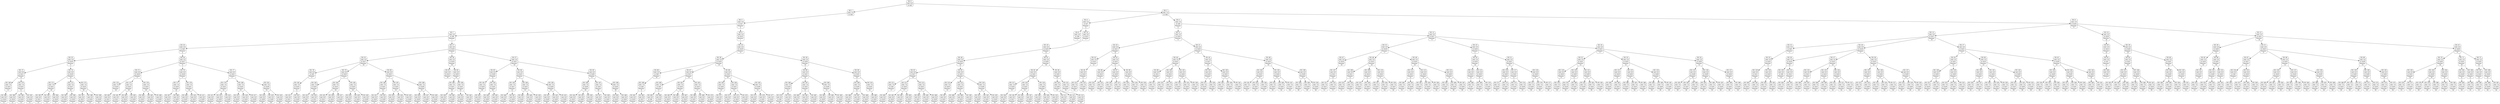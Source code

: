 digraph g {
node [shape = Mrecord];
nodo0[label="{EO: 0|cost: 0.0|A: null}"]
nodo1[label="{EO: 1|cost: 1.0|A: Go6}"]
nodo3[label="{EO: 3|cost: 2.0|A: Go7|Posicion:\n6}"]
nodo7[label="{EO: 7|cost: 3.0|A: Go8|Posicion:\n7}"]
nodo16[label="{EO: 16|cost: 4.0|A: Go9|Posicion:\n8}"]
nodo33[label="{EO: 33|cost: 5.0|A: Go10|Posicion:\n9}"]
nodo73[label="{EO: 73|cost: 6.0|A: Go11|Posicion:\n10}"]
nodo169[label="{EO: 169|cost: 7.0|A: Go12|Posicion:\n11}"]
nodo388[label="{EO: 388|cost: 8.0|A: Go14|Posicion:\n12}"]

nodo169 -> nodo388;

nodo73 -> nodo169;
nodo170[label="{EO: 170|cost: 7.0|A: Go15|Posicion:\n11}"]
nodo389[label="{EO: 389|cost: 8.0|A: Go14|Posicion:\n15}"]

nodo170 -> nodo389;
nodo390[label="{EO: 390|cost: 8.0|A: Go16|Posicion:\n15}"]

nodo170 -> nodo390;
nodo391[label="{EO: 391|cost: 8.0|A: Go24|Posicion:\n15}"]

nodo170 -> nodo391;

nodo73 -> nodo170;

nodo33 -> nodo73;
nodo74[label="{EO: 74|cost: 6.0|A: Go16|Posicion:\n10}"]
nodo171[label="{EO: 171|cost: 7.0|A: Go15|Posicion:\n16}"]
nodo392[label="{EO: 392|cost: 8.0|A: Go11|Posicion:\n15}"]

nodo171 -> nodo392;
nodo393[label="{EO: 393|cost: 8.0|A: Go14|Posicion:\n15}"]

nodo171 -> nodo393;
nodo394[label="{EO: 394|cost: 8.0|A: Go24|Posicion:\n15}"]

nodo171 -> nodo394;

nodo74 -> nodo171;
nodo172[label="{EO: 172|cost: 7.0|A: Go17|Posicion:\n16}"]
nodo395[label="{EO: 395|cost: 8.0|A: Go18|Posicion:\n17}"]

nodo172 -> nodo395;
nodo396[label="{EO: 396|cost: 8.0|A: Go22|Posicion:\n17}"]

nodo172 -> nodo396;

nodo74 -> nodo172;
nodo173[label="{EO: 173|cost: 7.0|A: Go23|Posicion:\n16}"]
nodo397[label="{EO: 397|cost: 8.0|A: Go22|Posicion:\n23}"]

nodo173 -> nodo397;
nodo398[label="{EO: 398|cost: 8.0|A: Go24|Posicion:\n23}"]

nodo173 -> nodo398;
nodo399[label="{EO: 399|cost: 8.0|A: Go28|Posicion:\n23}"]

nodo173 -> nodo399;

nodo74 -> nodo173;

nodo33 -> nodo74;

nodo16 -> nodo33;
nodo34[label="{EO: 34|cost: 5.0|A: Go17|Posicion:\n9}"]
nodo75[label="{EO: 75|cost: 6.0|A: Go16|Posicion:\n17}"]
nodo174[label="{EO: 174|cost: 7.0|A: Go10|Posicion:\n16}"]
nodo400[label="{EO: 400|cost: 8.0|A: Go11|Posicion:\n10}"]

nodo174 -> nodo400;

nodo75 -> nodo174;
nodo175[label="{EO: 175|cost: 7.0|A: Go15|Posicion:\n16}"]
nodo401[label="{EO: 401|cost: 8.0|A: Go11|Posicion:\n15}"]

nodo175 -> nodo401;
nodo402[label="{EO: 402|cost: 8.0|A: Go14|Posicion:\n15}"]

nodo175 -> nodo402;
nodo403[label="{EO: 403|cost: 8.0|A: Go24|Posicion:\n15}"]

nodo175 -> nodo403;

nodo75 -> nodo175;
nodo176[label="{EO: 176|cost: 7.0|A: Go23|Posicion:\n16}"]
nodo404[label="{EO: 404|cost: 8.0|A: Go22|Posicion:\n23}"]

nodo176 -> nodo404;
nodo405[label="{EO: 405|cost: 8.0|A: Go24|Posicion:\n23}"]

nodo176 -> nodo405;
nodo406[label="{EO: 406|cost: 8.0|A: Go28|Posicion:\n23}"]

nodo176 -> nodo406;

nodo75 -> nodo176;

nodo34 -> nodo75;
nodo76[label="{EO: 76|cost: 6.0|A: Go18|Posicion:\n17}"]
nodo177[label="{EO: 177|cost: 7.0|A: Go19|Posicion:\n18}"]
nodo407[label="{EO: 407|cost: 8.0|A: Go13|Posicion:\n19}"]

nodo177 -> nodo407;
nodo408[label="{EO: 408|cost: 8.0|A: Go20|Posicion:\n19}"]

nodo177 -> nodo408;

nodo76 -> nodo177;
nodo178[label="{EO: 178|cost: 7.0|A: Go21|Posicion:\n18}"]
nodo409[label="{EO: 409|cost: 8.0|A: Go20|Posicion:\n21}"]

nodo178 -> nodo409;
nodo410[label="{EO: 410|cost: 8.0|A: Go22|Posicion:\n21}"]

nodo178 -> nodo410;
nodo411[label="{EO: 411|cost: 8.0|A: Go30|Posicion:\n21}"]

nodo178 -> nodo411;

nodo76 -> nodo178;

nodo34 -> nodo76;
nodo77[label="{EO: 77|cost: 6.0|A: Go22|Posicion:\n17}"]
nodo179[label="{EO: 179|cost: 7.0|A: Go21|Posicion:\n22}"]
nodo412[label="{EO: 412|cost: 8.0|A: Go18|Posicion:\n21}"]

nodo179 -> nodo412;
nodo413[label="{EO: 413|cost: 8.0|A: Go20|Posicion:\n21}"]

nodo179 -> nodo413;
nodo414[label="{EO: 414|cost: 8.0|A: Go30|Posicion:\n21}"]

nodo179 -> nodo414;

nodo77 -> nodo179;
nodo180[label="{EO: 180|cost: 7.0|A: Go23|Posicion:\n22}"]
nodo415[label="{EO: 415|cost: 8.0|A: Go16|Posicion:\n23}"]

nodo180 -> nodo415;
nodo416[label="{EO: 416|cost: 8.0|A: Go24|Posicion:\n23}"]

nodo180 -> nodo416;
nodo417[label="{EO: 417|cost: 8.0|A: Go28|Posicion:\n23}"]

nodo180 -> nodo417;

nodo77 -> nodo180;
nodo181[label="{EO: 181|cost: 7.0|A: Go29|Posicion:\n22}"]
nodo418[label="{EO: 418|cost: 8.0|A: Go28|Posicion:\n29}"]

nodo181 -> nodo418;
nodo419[label="{EO: 419|cost: 8.0|A: Go30|Posicion:\n29}"]

nodo181 -> nodo419;
nodo420[label="{EO: 420|cost: 8.0|A: Go34|Posicion:\n29}"]

nodo181 -> nodo420;

nodo77 -> nodo181;

nodo34 -> nodo77;

nodo16 -> nodo34;

nodo7 -> nodo16;
nodo17[label="{EO: 17|cost: 4.0|A: Go18|Posicion:\n8}"]
nodo35[label="{EO: 35|cost: 5.0|A: Go17|Posicion:\n18}"]
nodo78[label="{EO: 78|cost: 6.0|A: Go9|Posicion:\n17}"]
nodo182[label="{EO: 182|cost: 7.0|A: Go10|Posicion:\n9}"]
nodo421[label="{EO: 421|cost: 8.0|A: Go11|Posicion:\n10}"]

nodo182 -> nodo421;
nodo422[label="{EO: 422|cost: 8.0|A: Go16|Posicion:\n10}"]

nodo182 -> nodo422;

nodo78 -> nodo182;

nodo35 -> nodo78;
nodo79[label="{EO: 79|cost: 6.0|A: Go16|Posicion:\n17}"]
nodo183[label="{EO: 183|cost: 7.0|A: Go10|Posicion:\n16}"]
nodo423[label="{EO: 423|cost: 8.0|A: Go9|Posicion:\n10}"]

nodo183 -> nodo423;
nodo424[label="{EO: 424|cost: 8.0|A: Go11|Posicion:\n10}"]

nodo183 -> nodo424;

nodo79 -> nodo183;
nodo184[label="{EO: 184|cost: 7.0|A: Go15|Posicion:\n16}"]
nodo425[label="{EO: 425|cost: 8.0|A: Go11|Posicion:\n15}"]

nodo184 -> nodo425;
nodo426[label="{EO: 426|cost: 8.0|A: Go14|Posicion:\n15}"]

nodo184 -> nodo426;
nodo427[label="{EO: 427|cost: 8.0|A: Go24|Posicion:\n15}"]

nodo184 -> nodo427;

nodo79 -> nodo184;
nodo185[label="{EO: 185|cost: 7.0|A: Go23|Posicion:\n16}"]
nodo428[label="{EO: 428|cost: 8.0|A: Go22|Posicion:\n23}"]

nodo185 -> nodo428;
nodo429[label="{EO: 429|cost: 8.0|A: Go24|Posicion:\n23}"]

nodo185 -> nodo429;
nodo430[label="{EO: 430|cost: 8.0|A: Go28|Posicion:\n23}"]

nodo185 -> nodo430;

nodo79 -> nodo185;

nodo35 -> nodo79;
nodo80[label="{EO: 80|cost: 6.0|A: Go22|Posicion:\n17}"]
nodo186[label="{EO: 186|cost: 7.0|A: Go21|Posicion:\n22}"]
nodo431[label="{EO: 431|cost: 8.0|A: Go20|Posicion:\n21}"]

nodo186 -> nodo431;
nodo432[label="{EO: 432|cost: 8.0|A: Go30|Posicion:\n21}"]

nodo186 -> nodo432;

nodo80 -> nodo186;
nodo187[label="{EO: 187|cost: 7.0|A: Go23|Posicion:\n22}"]
nodo433[label="{EO: 433|cost: 8.0|A: Go16|Posicion:\n23}"]

nodo187 -> nodo433;
nodo434[label="{EO: 434|cost: 8.0|A: Go24|Posicion:\n23}"]

nodo187 -> nodo434;
nodo435[label="{EO: 435|cost: 8.0|A: Go28|Posicion:\n23}"]

nodo187 -> nodo435;

nodo80 -> nodo187;
nodo188[label="{EO: 188|cost: 7.0|A: Go29|Posicion:\n22}"]
nodo436[label="{EO: 436|cost: 8.0|A: Go28|Posicion:\n29}"]

nodo188 -> nodo436;
nodo437[label="{EO: 437|cost: 8.0|A: Go30|Posicion:\n29}"]

nodo188 -> nodo437;
nodo438[label="{EO: 438|cost: 8.0|A: Go34|Posicion:\n29}"]

nodo188 -> nodo438;

nodo80 -> nodo188;

nodo35 -> nodo80;

nodo17 -> nodo35;
nodo36[label="{EO: 36|cost: 5.0|A: Go19|Posicion:\n18}"]
nodo81[label="{EO: 81|cost: 6.0|A: Go13|Posicion:\n19}"]

nodo36 -> nodo81;
nodo82[label="{EO: 82|cost: 6.0|A: Go20|Posicion:\n19}"]
nodo189[label="{EO: 189|cost: 7.0|A: Go21|Posicion:\n20}"]
nodo439[label="{EO: 439|cost: 8.0|A: Go22|Posicion:\n21}"]

nodo189 -> nodo439;
nodo440[label="{EO: 440|cost: 8.0|A: Go30|Posicion:\n21}"]

nodo189 -> nodo440;

nodo82 -> nodo189;
nodo190[label="{EO: 190|cost: 7.0|A: Go31|Posicion:\n20}"]
nodo441[label="{EO: 441|cost: 8.0|A: Go30|Posicion:\n31}"]

nodo190 -> nodo441;
nodo442[label="{EO: 442|cost: 8.0|A: Go32|Posicion:\n31}"]

nodo190 -> nodo442;

nodo82 -> nodo190;

nodo36 -> nodo82;

nodo17 -> nodo36;
nodo37[label="{EO: 37|cost: 5.0|A: Go21|Posicion:\n18}"]
nodo83[label="{EO: 83|cost: 6.0|A: Go20|Posicion:\n21}"]
nodo191[label="{EO: 191|cost: 7.0|A: Go19|Posicion:\n20}"]
nodo443[label="{EO: 443|cost: 8.0|A: Go13|Posicion:\n19}"]

nodo191 -> nodo443;

nodo83 -> nodo191;
nodo192[label="{EO: 192|cost: 7.0|A: Go31|Posicion:\n20}"]
nodo444[label="{EO: 444|cost: 8.0|A: Go30|Posicion:\n31}"]

nodo192 -> nodo444;
nodo445[label="{EO: 445|cost: 8.0|A: Go32|Posicion:\n31}"]

nodo192 -> nodo445;

nodo83 -> nodo192;

nodo37 -> nodo83;
nodo84[label="{EO: 84|cost: 6.0|A: Go22|Posicion:\n21}"]
nodo193[label="{EO: 193|cost: 7.0|A: Go17|Posicion:\n22}"]
nodo446[label="{EO: 446|cost: 8.0|A: Go9|Posicion:\n17}"]

nodo193 -> nodo446;
nodo447[label="{EO: 447|cost: 8.0|A: Go16|Posicion:\n17}"]

nodo193 -> nodo447;

nodo84 -> nodo193;
nodo194[label="{EO: 194|cost: 7.0|A: Go23|Posicion:\n22}"]
nodo448[label="{EO: 448|cost: 8.0|A: Go16|Posicion:\n23}"]

nodo194 -> nodo448;
nodo449[label="{EO: 449|cost: 8.0|A: Go24|Posicion:\n23}"]

nodo194 -> nodo449;
nodo450[label="{EO: 450|cost: 8.0|A: Go28|Posicion:\n23}"]

nodo194 -> nodo450;

nodo84 -> nodo194;
nodo195[label="{EO: 195|cost: 7.0|A: Go29|Posicion:\n22}"]
nodo451[label="{EO: 451|cost: 8.0|A: Go28|Posicion:\n29}"]

nodo195 -> nodo451;
nodo452[label="{EO: 452|cost: 8.0|A: Go30|Posicion:\n29}"]

nodo195 -> nodo452;
nodo453[label="{EO: 453|cost: 8.0|A: Go34|Posicion:\n29}"]

nodo195 -> nodo453;

nodo84 -> nodo195;

nodo37 -> nodo84;
nodo85[label="{EO: 85|cost: 6.0|A: Go30|Posicion:\n21}"]
nodo196[label="{EO: 196|cost: 7.0|A: Go29|Posicion:\n30}"]
nodo454[label="{EO: 454|cost: 8.0|A: Go22|Posicion:\n29}"]

nodo196 -> nodo454;
nodo455[label="{EO: 455|cost: 8.0|A: Go28|Posicion:\n29}"]

nodo196 -> nodo455;
nodo456[label="{EO: 456|cost: 8.0|A: Go34|Posicion:\n29}"]

nodo196 -> nodo456;

nodo85 -> nodo196;
nodo197[label="{EO: 197|cost: 7.0|A: Go31|Posicion:\n30}"]
nodo457[label="{EO: 457|cost: 8.0|A: Go20|Posicion:\n31}"]

nodo197 -> nodo457;
nodo458[label="{EO: 458|cost: 8.0|A: Go32|Posicion:\n31}"]

nodo197 -> nodo458;

nodo85 -> nodo197;
nodo198[label="{EO: 198|cost: 7.0|A: Go33|Posicion:\n30}"]
nodo459[label="{EO: 459|cost: 8.0|A: Go32|Posicion:\n33}"]

nodo198 -> nodo459;
nodo460[label="{EO: 460|cost: 8.0|A: Go34|Posicion:\n33}"]

nodo198 -> nodo460;

nodo85 -> nodo198;

nodo37 -> nodo85;

nodo17 -> nodo37;

nodo7 -> nodo17;

nodo3 -> nodo7;
nodo8[label="{EO: 8|cost: 3.0|A: Go13|Posicion:\n7}"]
nodo18[label="{EO: 18|cost: 4.0|A: Go19|Posicion:\n13}"]
nodo38[label="{EO: 38|cost: 5.0|A: Go18|Posicion:\n19}"]
nodo86[label="{EO: 86|cost: 6.0|A: Go8|Posicion:\n18}"]
nodo199[label="{EO: 199|cost: 7.0|A: Go9|Posicion:\n8}"]
nodo461[label="{EO: 461|cost: 8.0|A: Go10|Posicion:\n9}"]

nodo199 -> nodo461;
nodo462[label="{EO: 462|cost: 8.0|A: Go17|Posicion:\n9}"]

nodo199 -> nodo462;

nodo86 -> nodo199;

nodo38 -> nodo86;
nodo87[label="{EO: 87|cost: 6.0|A: Go17|Posicion:\n18}"]
nodo200[label="{EO: 200|cost: 7.0|A: Go9|Posicion:\n17}"]
nodo463[label="{EO: 463|cost: 8.0|A: Go8|Posicion:\n9}"]

nodo200 -> nodo463;
nodo464[label="{EO: 464|cost: 8.0|A: Go10|Posicion:\n9}"]

nodo200 -> nodo464;

nodo87 -> nodo200;
nodo201[label="{EO: 201|cost: 7.0|A: Go16|Posicion:\n17}"]
nodo465[label="{EO: 465|cost: 8.0|A: Go10|Posicion:\n16}"]

nodo201 -> nodo465;
nodo466[label="{EO: 466|cost: 8.0|A: Go15|Posicion:\n16}"]

nodo201 -> nodo466;
nodo467[label="{EO: 467|cost: 8.0|A: Go23|Posicion:\n16}"]

nodo201 -> nodo467;

nodo87 -> nodo201;
nodo202[label="{EO: 202|cost: 7.0|A: Go22|Posicion:\n17}"]
nodo468[label="{EO: 468|cost: 8.0|A: Go21|Posicion:\n22}"]

nodo202 -> nodo468;
nodo469[label="{EO: 469|cost: 8.0|A: Go23|Posicion:\n22}"]

nodo202 -> nodo469;
nodo470[label="{EO: 470|cost: 8.0|A: Go29|Posicion:\n22}"]

nodo202 -> nodo470;

nodo87 -> nodo202;

nodo38 -> nodo87;
nodo88[label="{EO: 88|cost: 6.0|A: Go21|Posicion:\n18}"]
nodo203[label="{EO: 203|cost: 7.0|A: Go20|Posicion:\n21}"]
nodo471[label="{EO: 471|cost: 8.0|A: Go31|Posicion:\n20}"]

nodo203 -> nodo471;

nodo88 -> nodo203;
nodo204[label="{EO: 204|cost: 7.0|A: Go22|Posicion:\n21}"]
nodo472[label="{EO: 472|cost: 8.0|A: Go17|Posicion:\n22}"]

nodo204 -> nodo472;
nodo473[label="{EO: 473|cost: 8.0|A: Go23|Posicion:\n22}"]

nodo204 -> nodo473;
nodo474[label="{EO: 474|cost: 8.0|A: Go29|Posicion:\n22}"]

nodo204 -> nodo474;

nodo88 -> nodo204;
nodo205[label="{EO: 205|cost: 7.0|A: Go30|Posicion:\n21}"]
nodo475[label="{EO: 475|cost: 8.0|A: Go29|Posicion:\n30}"]

nodo205 -> nodo475;
nodo476[label="{EO: 476|cost: 8.0|A: Go31|Posicion:\n30}"]

nodo205 -> nodo476;
nodo477[label="{EO: 477|cost: 8.0|A: Go33|Posicion:\n30}"]

nodo205 -> nodo477;

nodo88 -> nodo205;

nodo38 -> nodo88;

nodo18 -> nodo38;
nodo39[label="{EO: 39|cost: 5.0|A: Go20|Posicion:\n19}"]
nodo89[label="{EO: 89|cost: 6.0|A: Go21|Posicion:\n20}"]
nodo206[label="{EO: 206|cost: 7.0|A: Go18|Posicion:\n21}"]
nodo478[label="{EO: 478|cost: 8.0|A: Go8|Posicion:\n18}"]

nodo206 -> nodo478;
nodo479[label="{EO: 479|cost: 8.0|A: Go17|Posicion:\n18}"]

nodo206 -> nodo479;

nodo89 -> nodo206;
nodo207[label="{EO: 207|cost: 7.0|A: Go22|Posicion:\n21}"]
nodo480[label="{EO: 480|cost: 8.0|A: Go17|Posicion:\n22}"]

nodo207 -> nodo480;
nodo481[label="{EO: 481|cost: 8.0|A: Go23|Posicion:\n22}"]

nodo207 -> nodo481;
nodo482[label="{EO: 482|cost: 8.0|A: Go29|Posicion:\n22}"]

nodo207 -> nodo482;

nodo89 -> nodo207;
nodo208[label="{EO: 208|cost: 7.0|A: Go30|Posicion:\n21}"]
nodo483[label="{EO: 483|cost: 8.0|A: Go29|Posicion:\n30}"]

nodo208 -> nodo483;
nodo484[label="{EO: 484|cost: 8.0|A: Go31|Posicion:\n30}"]

nodo208 -> nodo484;
nodo485[label="{EO: 485|cost: 8.0|A: Go33|Posicion:\n30}"]

nodo208 -> nodo485;

nodo89 -> nodo208;

nodo39 -> nodo89;
nodo90[label="{EO: 90|cost: 6.0|A: Go31|Posicion:\n20}"]
nodo209[label="{EO: 209|cost: 7.0|A: Go30|Posicion:\n31}"]
nodo486[label="{EO: 486|cost: 8.0|A: Go21|Posicion:\n30}"]

nodo209 -> nodo486;
nodo487[label="{EO: 487|cost: 8.0|A: Go29|Posicion:\n30}"]

nodo209 -> nodo487;
nodo488[label="{EO: 488|cost: 8.0|A: Go33|Posicion:\n30}"]

nodo209 -> nodo488;

nodo90 -> nodo209;
nodo210[label="{EO: 210|cost: 7.0|A: Go32|Posicion:\n31}"]
nodo489[label="{EO: 489|cost: 8.0|A: Go33|Posicion:\n32}"]

nodo210 -> nodo489;

nodo90 -> nodo210;

nodo39 -> nodo90;

nodo18 -> nodo39;

nodo8 -> nodo18;

nodo3 -> nodo8;

nodo1 -> nodo3;

nodo0 -> nodo1;
nodo2[label="{EO: 2|cost: 1.0|A: Go8}"]
nodo4[label="{EO: 4|cost: 2.0|A: Go7|Posicion:\n8}"]
nodo9[label="{EO: 9|cost: 3.0|A: Go6|Posicion:\n7}"]

nodo4 -> nodo9;
nodo10[label="{EO: 10|cost: 3.0|A: Go13|Posicion:\n7}"]
nodo19[label="{EO: 19|cost: 4.0|A: Go19|Posicion:\n13}"]
nodo40[label="{EO: 40|cost: 5.0|A: Go18|Posicion:\n19}"]
nodo91[label="{EO: 91|cost: 6.0|A: Go17|Posicion:\n18}"]
nodo211[label="{EO: 211|cost: 7.0|A: Go9|Posicion:\n17}"]
nodo490[label="{EO: 490|cost: 8.0|A: Go10|Posicion:\n9}"]

nodo211 -> nodo490;

nodo91 -> nodo211;
nodo212[label="{EO: 212|cost: 7.0|A: Go16|Posicion:\n17}"]
nodo491[label="{EO: 491|cost: 8.0|A: Go10|Posicion:\n16}"]

nodo212 -> nodo491;
nodo492[label="{EO: 492|cost: 8.0|A: Go15|Posicion:\n16}"]

nodo212 -> nodo492;
nodo493[label="{EO: 493|cost: 8.0|A: Go23|Posicion:\n16}"]

nodo212 -> nodo493;

nodo91 -> nodo212;
nodo213[label="{EO: 213|cost: 7.0|A: Go22|Posicion:\n17}"]
nodo494[label="{EO: 494|cost: 8.0|A: Go21|Posicion:\n22}"]

nodo213 -> nodo494;
nodo495[label="{EO: 495|cost: 8.0|A: Go23|Posicion:\n22}"]

nodo213 -> nodo495;
nodo496[label="{EO: 496|cost: 8.0|A: Go29|Posicion:\n22}"]

nodo213 -> nodo496;

nodo91 -> nodo213;

nodo40 -> nodo91;
nodo92[label="{EO: 92|cost: 6.0|A: Go21|Posicion:\n18}"]
nodo214[label="{EO: 214|cost: 7.0|A: Go20|Posicion:\n21}"]
nodo497[label="{EO: 497|cost: 8.0|A: Go31|Posicion:\n20}"]

nodo214 -> nodo497;

nodo92 -> nodo214;
nodo215[label="{EO: 215|cost: 7.0|A: Go22|Posicion:\n21}"]
nodo498[label="{EO: 498|cost: 8.0|A: Go17|Posicion:\n22}"]

nodo215 -> nodo498;
nodo499[label="{EO: 499|cost: 8.0|A: Go23|Posicion:\n22}"]

nodo215 -> nodo499;
nodo500[label="{EO: 500|cost: 8.0|A: Go29|Posicion:\n22}"]

nodo215 -> nodo500;

nodo92 -> nodo215;
nodo216[label="{EO: 216|cost: 7.0|A: Go30|Posicion:\n21}"]
nodo501[label="{EO: 501|cost: 8.0|A: Go29|Posicion:\n30}"]

nodo216 -> nodo501;
nodo502[label="{EO: 502|cost: 8.0|A: Go31|Posicion:\n30}"]

nodo216 -> nodo502;
nodo503[label="{EO: 503|cost: 8.0|A: Go33|Posicion:\n30}"]

nodo216 -> nodo503;

nodo92 -> nodo216;

nodo40 -> nodo92;

nodo19 -> nodo40;
nodo41[label="{EO: 41|cost: 5.0|A: Go20|Posicion:\n19}"]
nodo93[label="{EO: 93|cost: 6.0|A: Go21|Posicion:\n20}"]
nodo217[label="{EO: 217|cost: 7.0|A: Go18|Posicion:\n21}"]
nodo504[label="{EO: 504|cost: 8.0|A: Go17|Posicion:\n18}"]

nodo217 -> nodo504;

nodo93 -> nodo217;
nodo218[label="{EO: 218|cost: 7.0|A: Go22|Posicion:\n21}"]
nodo505[label="{EO: 505|cost: 8.0|A: Go17|Posicion:\n22}"]

nodo218 -> nodo505;
nodo506[label="{EO: 506|cost: 8.0|A: Go23|Posicion:\n22}"]

nodo218 -> nodo506;
nodo507[label="{EO: 507|cost: 8.0|A: Go29|Posicion:\n22}"]

nodo218 -> nodo507;

nodo93 -> nodo218;
nodo219[label="{EO: 219|cost: 7.0|A: Go30|Posicion:\n21}"]
nodo508[label="{EO: 508|cost: 8.0|A: Go29|Posicion:\n30}"]

nodo219 -> nodo508;
nodo509[label="{EO: 509|cost: 8.0|A: Go31|Posicion:\n30}"]

nodo219 -> nodo509;
nodo510[label="{EO: 510|cost: 8.0|A: Go33|Posicion:\n30}"]

nodo219 -> nodo510;

nodo93 -> nodo219;

nodo41 -> nodo93;
nodo94[label="{EO: 94|cost: 6.0|A: Go31|Posicion:\n20}"]
nodo220[label="{EO: 220|cost: 7.0|A: Go30|Posicion:\n31}"]
nodo511[label="{EO: 511|cost: 8.0|A: Go21|Posicion:\n30}"]

nodo220 -> nodo511;
nodo512[label="{EO: 512|cost: 8.0|A: Go29|Posicion:\n30}"]

nodo220 -> nodo512;
nodo513[label="{EO: 513|cost: 8.0|A: Go33|Posicion:\n30}"]

nodo220 -> nodo513;

nodo94 -> nodo220;
nodo221[label="{EO: 221|cost: 7.0|A: Go32|Posicion:\n31}"]

nodo94 -> nodo221;

nodo41 -> nodo94;

nodo19 -> nodo41;

nodo10 -> nodo19;

nodo4 -> nodo10;

nodo2 -> nodo4;
nodo5[label="{EO: 5|cost: 2.0|A: Go9|Posicion:\n8}"]
nodo11[label="{EO: 11|cost: 3.0|A: Go10|Posicion:\n9}"]
nodo20[label="{EO: 20|cost: 4.0|A: Go11|Posicion:\n10}"]
nodo42[label="{EO: 42|cost: 5.0|A: Go12|Posicion:\n11}"]
nodo95[label="{EO: 95|cost: 6.0|A: Go14|Posicion:\n12}"]
nodo222[label="{EO: 222|cost: 7.0|A: Go15|Posicion:\n14}"]

nodo95 -> nodo222;
nodo223[label="{EO: 223|cost: 7.0|A: Go25|Posicion:\n14}"]

nodo95 -> nodo223;

nodo42 -> nodo95;

nodo20 -> nodo42;
nodo43[label="{EO: 43|cost: 5.0|A: Go15|Posicion:\n11}"]
nodo96[label="{EO: 96|cost: 6.0|A: Go14|Posicion:\n15}"]
nodo224[label="{EO: 224|cost: 7.0|A: Go12|Posicion:\n14}"]

nodo96 -> nodo224;
nodo225[label="{EO: 225|cost: 7.0|A: Go25|Posicion:\n14}"]

nodo96 -> nodo225;

nodo43 -> nodo96;
nodo97[label="{EO: 97|cost: 6.0|A: Go16|Posicion:\n15}"]
nodo226[label="{EO: 226|cost: 7.0|A: Go17|Posicion:\n16}"]

nodo97 -> nodo226;
nodo227[label="{EO: 227|cost: 7.0|A: Go23|Posicion:\n16}"]

nodo97 -> nodo227;

nodo43 -> nodo97;
nodo98[label="{EO: 98|cost: 6.0|A: Go24|Posicion:\n15}"]
nodo228[label="{EO: 228|cost: 7.0|A: Go23|Posicion:\n24}"]

nodo98 -> nodo228;
nodo229[label="{EO: 229|cost: 7.0|A: Go25|Posicion:\n24}"]

nodo98 -> nodo229;
nodo230[label="{EO: 230|cost: 7.0|A: Go27|Posicion:\n24}"]

nodo98 -> nodo230;

nodo43 -> nodo98;

nodo20 -> nodo43;

nodo11 -> nodo20;
nodo21[label="{EO: 21|cost: 4.0|A: Go16|Posicion:\n10}"]
nodo44[label="{EO: 44|cost: 5.0|A: Go15|Posicion:\n16}"]
nodo99[label="{EO: 99|cost: 6.0|A: Go11|Posicion:\n15}"]
nodo231[label="{EO: 231|cost: 7.0|A: Go12|Posicion:\n11}"]

nodo99 -> nodo231;

nodo44 -> nodo99;
nodo100[label="{EO: 100|cost: 6.0|A: Go14|Posicion:\n15}"]
nodo232[label="{EO: 232|cost: 7.0|A: Go12|Posicion:\n14}"]

nodo100 -> nodo232;
nodo233[label="{EO: 233|cost: 7.0|A: Go25|Posicion:\n14}"]

nodo100 -> nodo233;

nodo44 -> nodo100;
nodo101[label="{EO: 101|cost: 6.0|A: Go24|Posicion:\n15}"]
nodo234[label="{EO: 234|cost: 7.0|A: Go23|Posicion:\n24}"]

nodo101 -> nodo234;
nodo235[label="{EO: 235|cost: 7.0|A: Go25|Posicion:\n24}"]

nodo101 -> nodo235;
nodo236[label="{EO: 236|cost: 7.0|A: Go27|Posicion:\n24}"]

nodo101 -> nodo236;

nodo44 -> nodo101;

nodo21 -> nodo44;
nodo45[label="{EO: 45|cost: 5.0|A: Go17|Posicion:\n16}"]
nodo102[label="{EO: 102|cost: 6.0|A: Go18|Posicion:\n17}"]
nodo237[label="{EO: 237|cost: 7.0|A: Go19|Posicion:\n18}"]

nodo102 -> nodo237;
nodo238[label="{EO: 238|cost: 7.0|A: Go21|Posicion:\n18}"]

nodo102 -> nodo238;

nodo45 -> nodo102;
nodo103[label="{EO: 103|cost: 6.0|A: Go22|Posicion:\n17}"]
nodo239[label="{EO: 239|cost: 7.0|A: Go21|Posicion:\n22}"]

nodo103 -> nodo239;
nodo240[label="{EO: 240|cost: 7.0|A: Go23|Posicion:\n22}"]

nodo103 -> nodo240;
nodo241[label="{EO: 241|cost: 7.0|A: Go29|Posicion:\n22}"]

nodo103 -> nodo241;

nodo45 -> nodo103;

nodo21 -> nodo45;
nodo46[label="{EO: 46|cost: 5.0|A: Go23|Posicion:\n16}"]
nodo104[label="{EO: 104|cost: 6.0|A: Go22|Posicion:\n23}"]
nodo242[label="{EO: 242|cost: 7.0|A: Go17|Posicion:\n22}"]

nodo104 -> nodo242;
nodo243[label="{EO: 243|cost: 7.0|A: Go21|Posicion:\n22}"]

nodo104 -> nodo243;
nodo244[label="{EO: 244|cost: 7.0|A: Go29|Posicion:\n22}"]

nodo104 -> nodo244;

nodo46 -> nodo104;
nodo105[label="{EO: 105|cost: 6.0|A: Go24|Posicion:\n23}"]
nodo245[label="{EO: 245|cost: 7.0|A: Go15|Posicion:\n24}"]

nodo105 -> nodo245;
nodo246[label="{EO: 246|cost: 7.0|A: Go25|Posicion:\n24}"]

nodo105 -> nodo246;
nodo247[label="{EO: 247|cost: 7.0|A: Go27|Posicion:\n24}"]

nodo105 -> nodo247;

nodo46 -> nodo105;
nodo106[label="{EO: 106|cost: 6.0|A: Go28|Posicion:\n23}"]
nodo248[label="{EO: 248|cost: 7.0|A: Go27|Posicion:\n28}"]

nodo106 -> nodo248;
nodo249[label="{EO: 249|cost: 7.0|A: Go29|Posicion:\n28}"]

nodo106 -> nodo249;
nodo250[label="{EO: 250|cost: 7.0|A: Go35|Posicion:\n28}"]

nodo106 -> nodo250;

nodo46 -> nodo106;

nodo21 -> nodo46;

nodo11 -> nodo21;

nodo5 -> nodo11;
nodo12[label="{EO: 12|cost: 3.0|A: Go17|Posicion:\n9}"]
nodo22[label="{EO: 22|cost: 4.0|A: Go16|Posicion:\n17}"]
nodo47[label="{EO: 47|cost: 5.0|A: Go10|Posicion:\n16}"]
nodo107[label="{EO: 107|cost: 6.0|A: Go11|Posicion:\n10}"]
nodo251[label="{EO: 251|cost: 7.0|A: Go12|Posicion:\n11}"]

nodo107 -> nodo251;
nodo252[label="{EO: 252|cost: 7.0|A: Go15|Posicion:\n11}"]

nodo107 -> nodo252;

nodo47 -> nodo107;

nodo22 -> nodo47;
nodo48[label="{EO: 48|cost: 5.0|A: Go15|Posicion:\n16}"]
nodo108[label="{EO: 108|cost: 6.0|A: Go11|Posicion:\n15}"]
nodo253[label="{EO: 253|cost: 7.0|A: Go10|Posicion:\n11}"]

nodo108 -> nodo253;
nodo254[label="{EO: 254|cost: 7.0|A: Go12|Posicion:\n11}"]

nodo108 -> nodo254;

nodo48 -> nodo108;
nodo109[label="{EO: 109|cost: 6.0|A: Go14|Posicion:\n15}"]
nodo255[label="{EO: 255|cost: 7.0|A: Go12|Posicion:\n14}"]

nodo109 -> nodo255;
nodo256[label="{EO: 256|cost: 7.0|A: Go25|Posicion:\n14}"]

nodo109 -> nodo256;

nodo48 -> nodo109;
nodo110[label="{EO: 110|cost: 6.0|A: Go24|Posicion:\n15}"]
nodo257[label="{EO: 257|cost: 7.0|A: Go23|Posicion:\n24}"]

nodo110 -> nodo257;
nodo258[label="{EO: 258|cost: 7.0|A: Go25|Posicion:\n24}"]

nodo110 -> nodo258;
nodo259[label="{EO: 259|cost: 7.0|A: Go27|Posicion:\n24}"]

nodo110 -> nodo259;

nodo48 -> nodo110;

nodo22 -> nodo48;
nodo49[label="{EO: 49|cost: 5.0|A: Go23|Posicion:\n16}"]
nodo111[label="{EO: 111|cost: 6.0|A: Go22|Posicion:\n23}"]
nodo260[label="{EO: 260|cost: 7.0|A: Go21|Posicion:\n22}"]

nodo111 -> nodo260;
nodo261[label="{EO: 261|cost: 7.0|A: Go29|Posicion:\n22}"]

nodo111 -> nodo261;

nodo49 -> nodo111;
nodo112[label="{EO: 112|cost: 6.0|A: Go24|Posicion:\n23}"]
nodo262[label="{EO: 262|cost: 7.0|A: Go15|Posicion:\n24}"]

nodo112 -> nodo262;
nodo263[label="{EO: 263|cost: 7.0|A: Go25|Posicion:\n24}"]

nodo112 -> nodo263;
nodo264[label="{EO: 264|cost: 7.0|A: Go27|Posicion:\n24}"]

nodo112 -> nodo264;

nodo49 -> nodo112;
nodo113[label="{EO: 113|cost: 6.0|A: Go28|Posicion:\n23}"]
nodo265[label="{EO: 265|cost: 7.0|A: Go27|Posicion:\n28}"]

nodo113 -> nodo265;
nodo266[label="{EO: 266|cost: 7.0|A: Go29|Posicion:\n28}"]

nodo113 -> nodo266;
nodo267[label="{EO: 267|cost: 7.0|A: Go35|Posicion:\n28}"]

nodo113 -> nodo267;

nodo49 -> nodo113;

nodo22 -> nodo49;

nodo12 -> nodo22;
nodo23[label="{EO: 23|cost: 4.0|A: Go18|Posicion:\n17}"]
nodo50[label="{EO: 50|cost: 5.0|A: Go19|Posicion:\n18}"]
nodo114[label="{EO: 114|cost: 6.0|A: Go13|Posicion:\n19}"]
nodo268[label="{EO: 268|cost: 7.0|A: Go7|Posicion:\n13}"]

nodo114 -> nodo268;

nodo50 -> nodo114;
nodo115[label="{EO: 115|cost: 6.0|A: Go20|Posicion:\n19}"]
nodo269[label="{EO: 269|cost: 7.0|A: Go21|Posicion:\n20}"]

nodo115 -> nodo269;
nodo270[label="{EO: 270|cost: 7.0|A: Go31|Posicion:\n20}"]

nodo115 -> nodo270;

nodo50 -> nodo115;

nodo23 -> nodo50;
nodo51[label="{EO: 51|cost: 5.0|A: Go21|Posicion:\n18}"]
nodo116[label="{EO: 116|cost: 6.0|A: Go20|Posicion:\n21}"]
nodo271[label="{EO: 271|cost: 7.0|A: Go19|Posicion:\n20}"]

nodo116 -> nodo271;
nodo272[label="{EO: 272|cost: 7.0|A: Go31|Posicion:\n20}"]

nodo116 -> nodo272;

nodo51 -> nodo116;
nodo117[label="{EO: 117|cost: 6.0|A: Go22|Posicion:\n21}"]
nodo273[label="{EO: 273|cost: 7.0|A: Go23|Posicion:\n22}"]

nodo117 -> nodo273;
nodo274[label="{EO: 274|cost: 7.0|A: Go29|Posicion:\n22}"]

nodo117 -> nodo274;

nodo51 -> nodo117;
nodo118[label="{EO: 118|cost: 6.0|A: Go30|Posicion:\n21}"]
nodo275[label="{EO: 275|cost: 7.0|A: Go29|Posicion:\n30}"]

nodo118 -> nodo275;
nodo276[label="{EO: 276|cost: 7.0|A: Go31|Posicion:\n30}"]

nodo118 -> nodo276;
nodo277[label="{EO: 277|cost: 7.0|A: Go33|Posicion:\n30}"]

nodo118 -> nodo277;

nodo51 -> nodo118;

nodo23 -> nodo51;

nodo12 -> nodo23;
nodo24[label="{EO: 24|cost: 4.0|A: Go22|Posicion:\n17}"]
nodo52[label="{EO: 52|cost: 5.0|A: Go21|Posicion:\n22}"]
nodo119[label="{EO: 119|cost: 6.0|A: Go18|Posicion:\n21}"]
nodo278[label="{EO: 278|cost: 7.0|A: Go19|Posicion:\n18}"]

nodo119 -> nodo278;

nodo52 -> nodo119;
nodo120[label="{EO: 120|cost: 6.0|A: Go20|Posicion:\n21}"]
nodo279[label="{EO: 279|cost: 7.0|A: Go19|Posicion:\n20}"]

nodo120 -> nodo279;
nodo280[label="{EO: 280|cost: 7.0|A: Go31|Posicion:\n20}"]

nodo120 -> nodo280;

nodo52 -> nodo120;
nodo121[label="{EO: 121|cost: 6.0|A: Go30|Posicion:\n21}"]
nodo281[label="{EO: 281|cost: 7.0|A: Go29|Posicion:\n30}"]

nodo121 -> nodo281;
nodo282[label="{EO: 282|cost: 7.0|A: Go31|Posicion:\n30}"]

nodo121 -> nodo282;
nodo283[label="{EO: 283|cost: 7.0|A: Go33|Posicion:\n30}"]

nodo121 -> nodo283;

nodo52 -> nodo121;

nodo24 -> nodo52;
nodo53[label="{EO: 53|cost: 5.0|A: Go23|Posicion:\n22}"]
nodo122[label="{EO: 122|cost: 6.0|A: Go16|Posicion:\n23}"]
nodo284[label="{EO: 284|cost: 7.0|A: Go10|Posicion:\n16}"]

nodo122 -> nodo284;
nodo285[label="{EO: 285|cost: 7.0|A: Go15|Posicion:\n16}"]

nodo122 -> nodo285;

nodo53 -> nodo122;
nodo123[label="{EO: 123|cost: 6.0|A: Go24|Posicion:\n23}"]
nodo286[label="{EO: 286|cost: 7.0|A: Go15|Posicion:\n24}"]

nodo123 -> nodo286;
nodo287[label="{EO: 287|cost: 7.0|A: Go25|Posicion:\n24}"]

nodo123 -> nodo287;
nodo288[label="{EO: 288|cost: 7.0|A: Go27|Posicion:\n24}"]

nodo123 -> nodo288;

nodo53 -> nodo123;
nodo124[label="{EO: 124|cost: 6.0|A: Go28|Posicion:\n23}"]
nodo289[label="{EO: 289|cost: 7.0|A: Go27|Posicion:\n28}"]

nodo124 -> nodo289;
nodo290[label="{EO: 290|cost: 7.0|A: Go29|Posicion:\n28}"]

nodo124 -> nodo290;
nodo291[label="{EO: 291|cost: 7.0|A: Go35|Posicion:\n28}"]

nodo124 -> nodo291;

nodo53 -> nodo124;

nodo24 -> nodo53;
nodo54[label="{EO: 54|cost: 5.0|A: Go29|Posicion:\n22}"]
nodo125[label="{EO: 125|cost: 6.0|A: Go28|Posicion:\n29}"]
nodo292[label="{EO: 292|cost: 7.0|A: Go23|Posicion:\n28}"]

nodo125 -> nodo292;
nodo293[label="{EO: 293|cost: 7.0|A: Go27|Posicion:\n28}"]

nodo125 -> nodo293;
nodo294[label="{EO: 294|cost: 7.0|A: Go35|Posicion:\n28}"]

nodo125 -> nodo294;

nodo54 -> nodo125;
nodo126[label="{EO: 126|cost: 6.0|A: Go30|Posicion:\n29}"]
nodo295[label="{EO: 295|cost: 7.0|A: Go21|Posicion:\n30}"]

nodo126 -> nodo295;
nodo296[label="{EO: 296|cost: 7.0|A: Go31|Posicion:\n30}"]

nodo126 -> nodo296;
nodo297[label="{EO: 297|cost: 7.0|A: Go33|Posicion:\n30}"]

nodo126 -> nodo297;

nodo54 -> nodo126;
nodo127[label="{EO: 127|cost: 6.0|A: Go34|Posicion:\n29}"]
nodo298[label="{EO: 298|cost: 7.0|A: Go33|Posicion:\n34}"]

nodo127 -> nodo298;
nodo299[label="{EO: 299|cost: 7.0|A: Go35|Posicion:\n34}"]

nodo127 -> nodo299;

nodo54 -> nodo127;

nodo24 -> nodo54;

nodo12 -> nodo24;

nodo5 -> nodo12;

nodo2 -> nodo5;
nodo6[label="{EO: 6|cost: 2.0|A: Go18|Posicion:\n8}"]
nodo13[label="{EO: 13|cost: 3.0|A: Go17|Posicion:\n18}"]
nodo25[label="{EO: 25|cost: 4.0|A: Go9|Posicion:\n17}"]
nodo55[label="{EO: 55|cost: 5.0|A: Go10|Posicion:\n9}"]
nodo128[label="{EO: 128|cost: 6.0|A: Go11|Posicion:\n10}"]
nodo300[label="{EO: 300|cost: 7.0|A: Go12|Posicion:\n11}"]

nodo128 -> nodo300;
nodo301[label="{EO: 301|cost: 7.0|A: Go15|Posicion:\n11}"]

nodo128 -> nodo301;

nodo55 -> nodo128;
nodo129[label="{EO: 129|cost: 6.0|A: Go16|Posicion:\n10}"]
nodo302[label="{EO: 302|cost: 7.0|A: Go15|Posicion:\n16}"]

nodo129 -> nodo302;
nodo303[label="{EO: 303|cost: 7.0|A: Go23|Posicion:\n16}"]

nodo129 -> nodo303;

nodo55 -> nodo129;

nodo25 -> nodo55;

nodo13 -> nodo25;
nodo26[label="{EO: 26|cost: 4.0|A: Go16|Posicion:\n17}"]
nodo56[label="{EO: 56|cost: 5.0|A: Go10|Posicion:\n16}"]
nodo130[label="{EO: 130|cost: 6.0|A: Go9|Posicion:\n10}"]

nodo56 -> nodo130;
nodo131[label="{EO: 131|cost: 6.0|A: Go11|Posicion:\n10}"]
nodo304[label="{EO: 304|cost: 7.0|A: Go12|Posicion:\n11}"]

nodo131 -> nodo304;
nodo305[label="{EO: 305|cost: 7.0|A: Go15|Posicion:\n11}"]

nodo131 -> nodo305;

nodo56 -> nodo131;

nodo26 -> nodo56;
nodo57[label="{EO: 57|cost: 5.0|A: Go15|Posicion:\n16}"]
nodo132[label="{EO: 132|cost: 6.0|A: Go11|Posicion:\n15}"]
nodo306[label="{EO: 306|cost: 7.0|A: Go10|Posicion:\n11}"]

nodo132 -> nodo306;
nodo307[label="{EO: 307|cost: 7.0|A: Go12|Posicion:\n11}"]

nodo132 -> nodo307;

nodo57 -> nodo132;
nodo133[label="{EO: 133|cost: 6.0|A: Go14|Posicion:\n15}"]
nodo308[label="{EO: 308|cost: 7.0|A: Go12|Posicion:\n14}"]

nodo133 -> nodo308;
nodo309[label="{EO: 309|cost: 7.0|A: Go25|Posicion:\n14}"]

nodo133 -> nodo309;

nodo57 -> nodo133;
nodo134[label="{EO: 134|cost: 6.0|A: Go24|Posicion:\n15}"]
nodo310[label="{EO: 310|cost: 7.0|A: Go23|Posicion:\n24}"]

nodo134 -> nodo310;
nodo311[label="{EO: 311|cost: 7.0|A: Go25|Posicion:\n24}"]

nodo134 -> nodo311;
nodo312[label="{EO: 312|cost: 7.0|A: Go27|Posicion:\n24}"]

nodo134 -> nodo312;

nodo57 -> nodo134;

nodo26 -> nodo57;
nodo58[label="{EO: 58|cost: 5.0|A: Go23|Posicion:\n16}"]
nodo135[label="{EO: 135|cost: 6.0|A: Go22|Posicion:\n23}"]
nodo313[label="{EO: 313|cost: 7.0|A: Go21|Posicion:\n22}"]

nodo135 -> nodo313;
nodo314[label="{EO: 314|cost: 7.0|A: Go29|Posicion:\n22}"]

nodo135 -> nodo314;

nodo58 -> nodo135;
nodo136[label="{EO: 136|cost: 6.0|A: Go24|Posicion:\n23}"]
nodo315[label="{EO: 315|cost: 7.0|A: Go15|Posicion:\n24}"]

nodo136 -> nodo315;
nodo316[label="{EO: 316|cost: 7.0|A: Go25|Posicion:\n24}"]

nodo136 -> nodo316;
nodo317[label="{EO: 317|cost: 7.0|A: Go27|Posicion:\n24}"]

nodo136 -> nodo317;

nodo58 -> nodo136;
nodo137[label="{EO: 137|cost: 6.0|A: Go28|Posicion:\n23}"]
nodo318[label="{EO: 318|cost: 7.0|A: Go27|Posicion:\n28}"]

nodo137 -> nodo318;
nodo319[label="{EO: 319|cost: 7.0|A: Go29|Posicion:\n28}"]

nodo137 -> nodo319;
nodo320[label="{EO: 320|cost: 7.0|A: Go35|Posicion:\n28}"]

nodo137 -> nodo320;

nodo58 -> nodo137;

nodo26 -> nodo58;

nodo13 -> nodo26;
nodo27[label="{EO: 27|cost: 4.0|A: Go22|Posicion:\n17}"]
nodo59[label="{EO: 59|cost: 5.0|A: Go21|Posicion:\n22}"]
nodo138[label="{EO: 138|cost: 6.0|A: Go20|Posicion:\n21}"]
nodo321[label="{EO: 321|cost: 7.0|A: Go19|Posicion:\n20}"]

nodo138 -> nodo321;
nodo322[label="{EO: 322|cost: 7.0|A: Go31|Posicion:\n20}"]

nodo138 -> nodo322;

nodo59 -> nodo138;
nodo139[label="{EO: 139|cost: 6.0|A: Go30|Posicion:\n21}"]
nodo323[label="{EO: 323|cost: 7.0|A: Go29|Posicion:\n30}"]

nodo139 -> nodo323;
nodo324[label="{EO: 324|cost: 7.0|A: Go31|Posicion:\n30}"]

nodo139 -> nodo324;
nodo325[label="{EO: 325|cost: 7.0|A: Go33|Posicion:\n30}"]

nodo139 -> nodo325;

nodo59 -> nodo139;

nodo27 -> nodo59;
nodo60[label="{EO: 60|cost: 5.0|A: Go23|Posicion:\n22}"]
nodo140[label="{EO: 140|cost: 6.0|A: Go16|Posicion:\n23}"]
nodo326[label="{EO: 326|cost: 7.0|A: Go10|Posicion:\n16}"]

nodo140 -> nodo326;
nodo327[label="{EO: 327|cost: 7.0|A: Go15|Posicion:\n16}"]

nodo140 -> nodo327;

nodo60 -> nodo140;
nodo141[label="{EO: 141|cost: 6.0|A: Go24|Posicion:\n23}"]
nodo328[label="{EO: 328|cost: 7.0|A: Go15|Posicion:\n24}"]

nodo141 -> nodo328;
nodo329[label="{EO: 329|cost: 7.0|A: Go25|Posicion:\n24}"]

nodo141 -> nodo329;
nodo330[label="{EO: 330|cost: 7.0|A: Go27|Posicion:\n24}"]

nodo141 -> nodo330;

nodo60 -> nodo141;
nodo142[label="{EO: 142|cost: 6.0|A: Go28|Posicion:\n23}"]
nodo331[label="{EO: 331|cost: 7.0|A: Go27|Posicion:\n28}"]

nodo142 -> nodo331;
nodo332[label="{EO: 332|cost: 7.0|A: Go29|Posicion:\n28}"]

nodo142 -> nodo332;
nodo333[label="{EO: 333|cost: 7.0|A: Go35|Posicion:\n28}"]

nodo142 -> nodo333;

nodo60 -> nodo142;

nodo27 -> nodo60;
nodo61[label="{EO: 61|cost: 5.0|A: Go29|Posicion:\n22}"]
nodo143[label="{EO: 143|cost: 6.0|A: Go28|Posicion:\n29}"]
nodo334[label="{EO: 334|cost: 7.0|A: Go23|Posicion:\n28}"]

nodo143 -> nodo334;
nodo335[label="{EO: 335|cost: 7.0|A: Go27|Posicion:\n28}"]

nodo143 -> nodo335;
nodo336[label="{EO: 336|cost: 7.0|A: Go35|Posicion:\n28}"]

nodo143 -> nodo336;

nodo61 -> nodo143;
nodo144[label="{EO: 144|cost: 6.0|A: Go30|Posicion:\n29}"]
nodo337[label="{EO: 337|cost: 7.0|A: Go21|Posicion:\n30}"]

nodo144 -> nodo337;
nodo338[label="{EO: 338|cost: 7.0|A: Go31|Posicion:\n30}"]

nodo144 -> nodo338;
nodo339[label="{EO: 339|cost: 7.0|A: Go33|Posicion:\n30}"]

nodo144 -> nodo339;

nodo61 -> nodo144;
nodo145[label="{EO: 145|cost: 6.0|A: Go34|Posicion:\n29}"]
nodo340[label="{EO: 340|cost: 7.0|A: Go33|Posicion:\n34}"]

nodo145 -> nodo340;
nodo341[label="{EO: 341|cost: 7.0|A: Go35|Posicion:\n34}"]

nodo145 -> nodo341;

nodo61 -> nodo145;

nodo27 -> nodo61;

nodo13 -> nodo27;

nodo6 -> nodo13;
nodo14[label="{EO: 14|cost: 3.0|A: Go19|Posicion:\n18}"]
nodo28[label="{EO: 28|cost: 4.0|A: Go13|Posicion:\n19}"]
nodo62[label="{EO: 62|cost: 5.0|A: Go7|Posicion:\n13}"]
nodo146[label="{EO: 146|cost: 6.0|A: Go6|Posicion:\n7}"]

nodo62 -> nodo146;

nodo28 -> nodo62;

nodo14 -> nodo28;
nodo29[label="{EO: 29|cost: 4.0|A: Go20|Posicion:\n19}"]
nodo63[label="{EO: 63|cost: 5.0|A: Go21|Posicion:\n20}"]
nodo147[label="{EO: 147|cost: 6.0|A: Go22|Posicion:\n21}"]
nodo342[label="{EO: 342|cost: 7.0|A: Go17|Posicion:\n22}"]

nodo147 -> nodo342;
nodo343[label="{EO: 343|cost: 7.0|A: Go23|Posicion:\n22}"]

nodo147 -> nodo343;
nodo344[label="{EO: 344|cost: 7.0|A: Go29|Posicion:\n22}"]

nodo147 -> nodo344;

nodo63 -> nodo147;
nodo148[label="{EO: 148|cost: 6.0|A: Go30|Posicion:\n21}"]
nodo345[label="{EO: 345|cost: 7.0|A: Go29|Posicion:\n30}"]

nodo148 -> nodo345;
nodo346[label="{EO: 346|cost: 7.0|A: Go31|Posicion:\n30}"]

nodo148 -> nodo346;
nodo347[label="{EO: 347|cost: 7.0|A: Go33|Posicion:\n30}"]

nodo148 -> nodo347;

nodo63 -> nodo148;

nodo29 -> nodo63;
nodo64[label="{EO: 64|cost: 5.0|A: Go31|Posicion:\n20}"]
nodo149[label="{EO: 149|cost: 6.0|A: Go30|Posicion:\n31}"]
nodo348[label="{EO: 348|cost: 7.0|A: Go21|Posicion:\n30}"]

nodo149 -> nodo348;
nodo349[label="{EO: 349|cost: 7.0|A: Go29|Posicion:\n30}"]

nodo149 -> nodo349;
nodo350[label="{EO: 350|cost: 7.0|A: Go33|Posicion:\n30}"]

nodo149 -> nodo350;

nodo64 -> nodo149;
nodo150[label="{EO: 150|cost: 6.0|A: Go32|Posicion:\n31}"]
nodo351[label="{EO: 351|cost: 7.0|A: Go33|Posicion:\n32}"]

nodo150 -> nodo351;

nodo64 -> nodo150;

nodo29 -> nodo64;

nodo14 -> nodo29;

nodo6 -> nodo14;
nodo15[label="{EO: 15|cost: 3.0|A: Go21|Posicion:\n18}"]
nodo30[label="{EO: 30|cost: 4.0|A: Go20|Posicion:\n21}"]
nodo65[label="{EO: 65|cost: 5.0|A: Go19|Posicion:\n20}"]
nodo151[label="{EO: 151|cost: 6.0|A: Go13|Posicion:\n19}"]
nodo352[label="{EO: 352|cost: 7.0|A: Go7|Posicion:\n13}"]

nodo151 -> nodo352;

nodo65 -> nodo151;

nodo30 -> nodo65;
nodo66[label="{EO: 66|cost: 5.0|A: Go31|Posicion:\n20}"]
nodo152[label="{EO: 152|cost: 6.0|A: Go30|Posicion:\n31}"]
nodo353[label="{EO: 353|cost: 7.0|A: Go29|Posicion:\n30}"]

nodo152 -> nodo353;
nodo354[label="{EO: 354|cost: 7.0|A: Go33|Posicion:\n30}"]

nodo152 -> nodo354;

nodo66 -> nodo152;
nodo153[label="{EO: 153|cost: 6.0|A: Go32|Posicion:\n31}"]
nodo355[label="{EO: 355|cost: 7.0|A: Go33|Posicion:\n32}"]

nodo153 -> nodo355;

nodo66 -> nodo153;

nodo30 -> nodo66;

nodo15 -> nodo30;
nodo31[label="{EO: 31|cost: 4.0|A: Go22|Posicion:\n21}"]
nodo67[label="{EO: 67|cost: 5.0|A: Go17|Posicion:\n22}"]
nodo154[label="{EO: 154|cost: 6.0|A: Go9|Posicion:\n17}"]
nodo356[label="{EO: 356|cost: 7.0|A: Go10|Posicion:\n9}"]

nodo154 -> nodo356;

nodo67 -> nodo154;
nodo155[label="{EO: 155|cost: 6.0|A: Go16|Posicion:\n17}"]
nodo357[label="{EO: 357|cost: 7.0|A: Go10|Posicion:\n16}"]

nodo155 -> nodo357;
nodo358[label="{EO: 358|cost: 7.0|A: Go15|Posicion:\n16}"]

nodo155 -> nodo358;
nodo359[label="{EO: 359|cost: 7.0|A: Go23|Posicion:\n16}"]

nodo155 -> nodo359;

nodo67 -> nodo155;

nodo31 -> nodo67;
nodo68[label="{EO: 68|cost: 5.0|A: Go23|Posicion:\n22}"]
nodo156[label="{EO: 156|cost: 6.0|A: Go16|Posicion:\n23}"]
nodo360[label="{EO: 360|cost: 7.0|A: Go10|Posicion:\n16}"]

nodo156 -> nodo360;
nodo361[label="{EO: 361|cost: 7.0|A: Go15|Posicion:\n16}"]

nodo156 -> nodo361;
nodo362[label="{EO: 362|cost: 7.0|A: Go17|Posicion:\n16}"]

nodo156 -> nodo362;

nodo68 -> nodo156;
nodo157[label="{EO: 157|cost: 6.0|A: Go24|Posicion:\n23}"]
nodo363[label="{EO: 363|cost: 7.0|A: Go15|Posicion:\n24}"]

nodo157 -> nodo363;
nodo364[label="{EO: 364|cost: 7.0|A: Go25|Posicion:\n24}"]

nodo157 -> nodo364;
nodo365[label="{EO: 365|cost: 7.0|A: Go27|Posicion:\n24}"]

nodo157 -> nodo365;

nodo68 -> nodo157;
nodo158[label="{EO: 158|cost: 6.0|A: Go28|Posicion:\n23}"]
nodo366[label="{EO: 366|cost: 7.0|A: Go27|Posicion:\n28}"]

nodo158 -> nodo366;
nodo367[label="{EO: 367|cost: 7.0|A: Go29|Posicion:\n28}"]

nodo158 -> nodo367;
nodo368[label="{EO: 368|cost: 7.0|A: Go35|Posicion:\n28}"]

nodo158 -> nodo368;

nodo68 -> nodo158;

nodo31 -> nodo68;
nodo69[label="{EO: 69|cost: 5.0|A: Go29|Posicion:\n22}"]
nodo159[label="{EO: 159|cost: 6.0|A: Go28|Posicion:\n29}"]
nodo369[label="{EO: 369|cost: 7.0|A: Go23|Posicion:\n28}"]

nodo159 -> nodo369;
nodo370[label="{EO: 370|cost: 7.0|A: Go27|Posicion:\n28}"]

nodo159 -> nodo370;
nodo371[label="{EO: 371|cost: 7.0|A: Go35|Posicion:\n28}"]

nodo159 -> nodo371;

nodo69 -> nodo159;
nodo160[label="{EO: 160|cost: 6.0|A: Go30|Posicion:\n29}"]
nodo372[label="{EO: 372|cost: 7.0|A: Go31|Posicion:\n30}"]

nodo160 -> nodo372;
nodo373[label="{EO: 373|cost: 7.0|A: Go33|Posicion:\n30}"]

nodo160 -> nodo373;

nodo69 -> nodo160;
nodo161[label="{EO: 161|cost: 6.0|A: Go34|Posicion:\n29}"]
nodo374[label="{EO: 374|cost: 7.0|A: Go33|Posicion:\n34}"]

nodo161 -> nodo374;
nodo375[label="{EO: 375|cost: 7.0|A: Go35|Posicion:\n34}"]

nodo161 -> nodo375;

nodo69 -> nodo161;

nodo31 -> nodo69;

nodo15 -> nodo31;
nodo32[label="{EO: 32|cost: 4.0|A: Go30|Posicion:\n21}"]
nodo70[label="{EO: 70|cost: 5.0|A: Go29|Posicion:\n30}"]
nodo162[label="{EO: 162|cost: 6.0|A: Go22|Posicion:\n29}"]
nodo376[label="{EO: 376|cost: 7.0|A: Go17|Posicion:\n22}"]

nodo162 -> nodo376;
nodo377[label="{EO: 377|cost: 7.0|A: Go23|Posicion:\n22}"]

nodo162 -> nodo377;

nodo70 -> nodo162;
nodo163[label="{EO: 163|cost: 6.0|A: Go28|Posicion:\n29}"]
nodo378[label="{EO: 378|cost: 7.0|A: Go23|Posicion:\n28}"]

nodo163 -> nodo378;
nodo379[label="{EO: 379|cost: 7.0|A: Go27|Posicion:\n28}"]

nodo163 -> nodo379;
nodo380[label="{EO: 380|cost: 7.0|A: Go35|Posicion:\n28}"]

nodo163 -> nodo380;

nodo70 -> nodo163;
nodo164[label="{EO: 164|cost: 6.0|A: Go34|Posicion:\n29}"]
nodo381[label="{EO: 381|cost: 7.0|A: Go33|Posicion:\n34}"]

nodo164 -> nodo381;
nodo382[label="{EO: 382|cost: 7.0|A: Go35|Posicion:\n34}"]

nodo164 -> nodo382;

nodo70 -> nodo164;

nodo32 -> nodo70;
nodo71[label="{EO: 71|cost: 5.0|A: Go31|Posicion:\n30}"]
nodo165[label="{EO: 165|cost: 6.0|A: Go20|Posicion:\n31}"]
nodo383[label="{EO: 383|cost: 7.0|A: Go19|Posicion:\n20}"]

nodo165 -> nodo383;

nodo71 -> nodo165;
nodo166[label="{EO: 166|cost: 6.0|A: Go32|Posicion:\n31}"]
nodo384[label="{EO: 384|cost: 7.0|A: Go33|Posicion:\n32}"]

nodo166 -> nodo384;

nodo71 -> nodo166;

nodo32 -> nodo71;
nodo72[label="{EO: 72|cost: 5.0|A: Go33|Posicion:\n30}"]
nodo167[label="{EO: 167|cost: 6.0|A: Go32|Posicion:\n33}"]
nodo385[label="{EO: 385|cost: 7.0|A: Go31|Posicion:\n32}"]

nodo167 -> nodo385;

nodo72 -> nodo167;
nodo168[label="{EO: 168|cost: 6.0|A: Go34|Posicion:\n33}"]
nodo386[label="{EO: 386|cost: 7.0|A: Go29|Posicion:\n34}"]

nodo168 -> nodo386;
nodo387[label="{EO: 387|cost: 7.0|A: Go35|Posicion:\n34}"]

nodo168 -> nodo387;

nodo72 -> nodo168;

nodo32 -> nodo72;

nodo15 -> nodo32;

nodo6 -> nodo15;

nodo2 -> nodo6;

nodo0 -> nodo2;


}
